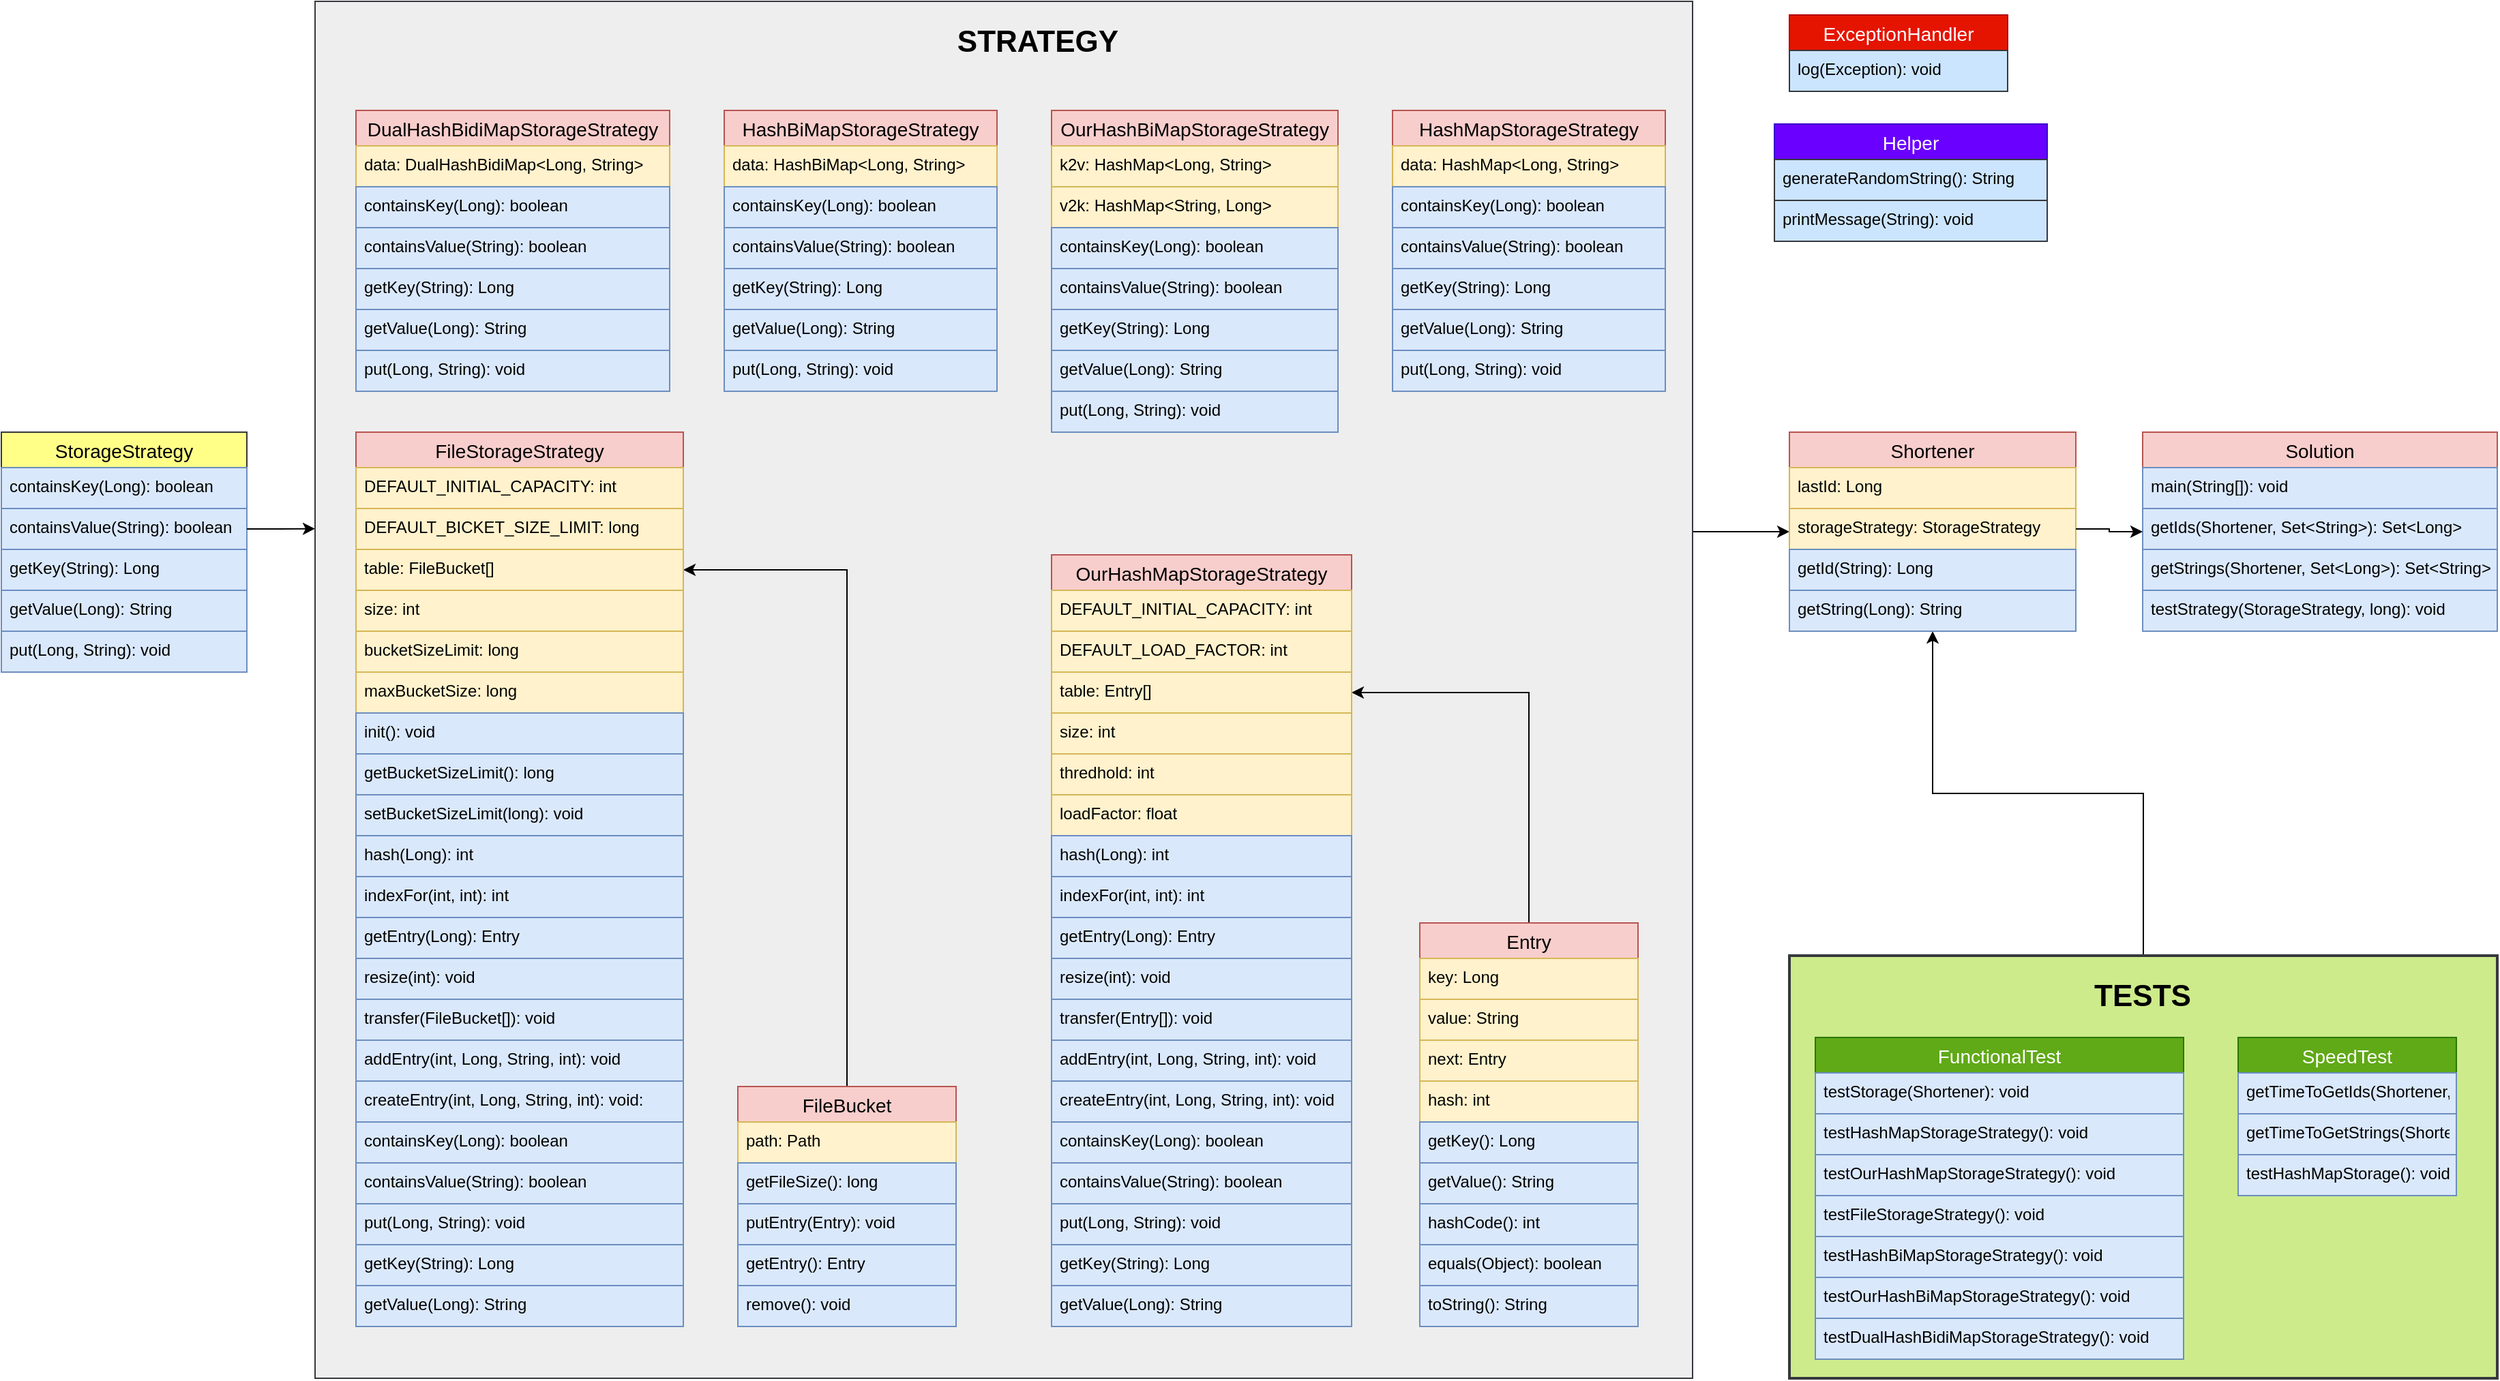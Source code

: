 <mxfile version="14.9.3" type="device"><diagram id="u4rN8LpNibuHeMbrJ0Kn" name="Page-1"><mxGraphModel dx="1543" dy="1323" grid="1" gridSize="10" guides="1" tooltips="1" connect="1" arrows="1" fold="1" page="1" pageScale="1" pageWidth="827" pageHeight="1169" math="0" shadow="0"><root><mxCell id="0"/><mxCell id="1" parent="0"/><mxCell id="sgLgTUsose7aslYckBtR-32" style="edgeStyle=orthogonalEdgeStyle;rounded=0;orthogonalLoop=1;jettySize=auto;html=1;entryX=0.5;entryY=1;entryDx=0;entryDy=0;fontSize=22;" edge="1" parent="1" source="sgLgTUsose7aslYckBtR-30" target="wJO6niMDUvo3efeyY5DS-1"><mxGeometry relative="1" as="geometry"/></mxCell><mxCell id="sgLgTUsose7aslYckBtR-30" value="" style="rounded=0;whiteSpace=wrap;html=1;fontSize=22;strokeWidth=2;fillColor=#cdeb8b;strokeColor=#36393d;" vertex="1" parent="1"><mxGeometry x="2481" y="740" width="519" height="310" as="geometry"/></mxCell><mxCell id="sgLgTUsose7aslYckBtR-21" style="edgeStyle=orthogonalEdgeStyle;rounded=0;orthogonalLoop=1;jettySize=auto;html=1;entryX=0;entryY=0.5;entryDx=0;entryDy=0;fontSize=22;" edge="1" parent="1" source="sgLgTUsose7aslYckBtR-13" target="wJO6niMDUvo3efeyY5DS-1"><mxGeometry relative="1" as="geometry"><Array as="points"><mxPoint x="2430" y="429"/><mxPoint x="2430" y="429"/></Array></mxGeometry></mxCell><mxCell id="sgLgTUsose7aslYckBtR-13" value="" style="whiteSpace=wrap;html=1;aspect=fixed;fillColor=#eeeeee;strokeColor=#36393d;" vertex="1" parent="1"><mxGeometry x="1400" y="40" width="1010" height="1010" as="geometry"/></mxCell><mxCell id="wJO6niMDUvo3efeyY5DS-1" value="Shortener" style="swimlane;fontStyle=0;childLayout=stackLayout;horizontal=1;startSize=26;horizontalStack=0;resizeParent=1;resizeParentMax=0;resizeLast=0;collapsible=1;marginBottom=0;align=center;fontSize=14;fillColor=#f8cecc;strokeColor=#b85450;" parent="1" vertex="1"><mxGeometry x="2481" y="356" width="210" height="146" as="geometry"/></mxCell><mxCell id="wJO6niMDUvo3efeyY5DS-15" value="lastId: Long" style="text;strokeColor=#d6b656;fillColor=#fff2cc;spacingLeft=4;spacingRight=4;overflow=hidden;rotatable=0;points=[[0,0.5],[1,0.5]];portConstraint=eastwest;fontSize=12;" parent="wJO6niMDUvo3efeyY5DS-1" vertex="1"><mxGeometry y="26" width="210" height="30" as="geometry"/></mxCell><mxCell id="wJO6niMDUvo3efeyY5DS-16" value="storageStrategy: StorageStrategy" style="text;strokeColor=#d6b656;fillColor=#fff2cc;spacingLeft=4;spacingRight=4;overflow=hidden;rotatable=0;points=[[0,0.5],[1,0.5]];portConstraint=eastwest;fontSize=12;" parent="wJO6niMDUvo3efeyY5DS-1" vertex="1"><mxGeometry y="56" width="210" height="30" as="geometry"/></mxCell><mxCell id="wJO6niMDUvo3efeyY5DS-2" value="getId(String): Long" style="text;strokeColor=#6c8ebf;fillColor=#dae8fc;spacingLeft=4;spacingRight=4;overflow=hidden;rotatable=0;points=[[0,0.5],[1,0.5]];portConstraint=eastwest;fontSize=12;" parent="wJO6niMDUvo3efeyY5DS-1" vertex="1"><mxGeometry y="86" width="210" height="30" as="geometry"/></mxCell><mxCell id="wJO6niMDUvo3efeyY5DS-3" value="getString(Long): String" style="text;strokeColor=#6c8ebf;fillColor=#dae8fc;spacingLeft=4;spacingRight=4;overflow=hidden;rotatable=0;points=[[0,0.5],[1,0.5]];portConstraint=eastwest;fontSize=12;" parent="wJO6niMDUvo3efeyY5DS-1" vertex="1"><mxGeometry y="116" width="210" height="30" as="geometry"/></mxCell><mxCell id="wJO6niMDUvo3efeyY5DS-5" value="Solution" style="swimlane;fontStyle=0;childLayout=stackLayout;horizontal=1;startSize=26;horizontalStack=0;resizeParent=1;resizeParentMax=0;resizeLast=0;collapsible=1;marginBottom=0;align=center;fontSize=14;fillColor=#f8cecc;strokeColor=#b85450;" parent="1" vertex="1"><mxGeometry x="2740" y="356" width="260" height="146" as="geometry"/></mxCell><mxCell id="wJO6niMDUvo3efeyY5DS-6" value="main(String[]): void" style="text;strokeColor=#6c8ebf;fillColor=#dae8fc;spacingLeft=4;spacingRight=4;overflow=hidden;rotatable=0;points=[[0,0.5],[1,0.5]];portConstraint=eastwest;fontSize=12;" parent="wJO6niMDUvo3efeyY5DS-5" vertex="1"><mxGeometry y="26" width="260" height="30" as="geometry"/></mxCell><mxCell id="wJO6niMDUvo3efeyY5DS-7" value="getIds(Shortener, Set&lt;String&gt;): Set&lt;Long&gt;" style="text;strokeColor=#6c8ebf;fillColor=#dae8fc;spacingLeft=4;spacingRight=4;overflow=hidden;rotatable=0;points=[[0,0.5],[1,0.5]];portConstraint=eastwest;fontSize=12;" parent="wJO6niMDUvo3efeyY5DS-5" vertex="1"><mxGeometry y="56" width="260" height="30" as="geometry"/></mxCell><mxCell id="wJO6niMDUvo3efeyY5DS-8" value="getStrings(Shortener, Set&lt;Long&gt;): Set&lt;String&gt;" style="text;strokeColor=#6c8ebf;fillColor=#dae8fc;spacingLeft=4;spacingRight=4;overflow=hidden;rotatable=0;points=[[0,0.5],[1,0.5]];portConstraint=eastwest;fontSize=12;" parent="wJO6niMDUvo3efeyY5DS-5" vertex="1"><mxGeometry y="86" width="260" height="30" as="geometry"/></mxCell><mxCell id="wJO6niMDUvo3efeyY5DS-38" value="testStrategy(StorageStrategy, long): void" style="text;strokeColor=#6c8ebf;fillColor=#dae8fc;spacingLeft=4;spacingRight=4;overflow=hidden;rotatable=0;points=[[0,0.5],[1,0.5]];portConstraint=eastwest;fontSize=12;" parent="wJO6niMDUvo3efeyY5DS-5" vertex="1"><mxGeometry y="116" width="260" height="30" as="geometry"/></mxCell><mxCell id="wJO6niMDUvo3efeyY5DS-9" value="StorageStrategy" style="swimlane;fontStyle=0;childLayout=stackLayout;horizontal=1;startSize=26;horizontalStack=0;resizeParent=1;resizeParentMax=0;resizeLast=0;collapsible=1;marginBottom=0;align=center;fontSize=14;fillColor=#ffff88;strokeColor=#36393d;" parent="1" vertex="1"><mxGeometry x="1170" y="356" width="180" height="176" as="geometry"/></mxCell><mxCell id="wJO6niMDUvo3efeyY5DS-10" value="containsKey(Long): boolean" style="text;strokeColor=#6c8ebf;fillColor=#dae8fc;spacingLeft=4;spacingRight=4;overflow=hidden;rotatable=0;points=[[0,0.5],[1,0.5]];portConstraint=eastwest;fontSize=12;" parent="wJO6niMDUvo3efeyY5DS-9" vertex="1"><mxGeometry y="26" width="180" height="30" as="geometry"/></mxCell><mxCell id="wJO6niMDUvo3efeyY5DS-11" value="containsValue(String): boolean" style="text;strokeColor=#6c8ebf;fillColor=#dae8fc;spacingLeft=4;spacingRight=4;overflow=hidden;rotatable=0;points=[[0,0.5],[1,0.5]];portConstraint=eastwest;fontSize=12;" parent="wJO6niMDUvo3efeyY5DS-9" vertex="1"><mxGeometry y="56" width="180" height="30" as="geometry"/></mxCell><mxCell id="wJO6niMDUvo3efeyY5DS-14" value="getKey(String): Long" style="text;strokeColor=#6c8ebf;fillColor=#dae8fc;spacingLeft=4;spacingRight=4;overflow=hidden;rotatable=0;points=[[0,0.5],[1,0.5]];portConstraint=eastwest;fontSize=12;" parent="wJO6niMDUvo3efeyY5DS-9" vertex="1"><mxGeometry y="86" width="180" height="30" as="geometry"/></mxCell><mxCell id="wJO6niMDUvo3efeyY5DS-13" value="getValue(Long): String" style="text;strokeColor=#6c8ebf;fillColor=#dae8fc;spacingLeft=4;spacingRight=4;overflow=hidden;rotatable=0;points=[[0,0.5],[1,0.5]];portConstraint=eastwest;fontSize=12;" parent="wJO6niMDUvo3efeyY5DS-9" vertex="1"><mxGeometry y="116" width="180" height="30" as="geometry"/></mxCell><mxCell id="wJO6niMDUvo3efeyY5DS-12" value="put(Long, String): void" style="text;strokeColor=#6c8ebf;fillColor=#dae8fc;spacingLeft=4;spacingRight=4;overflow=hidden;rotatable=0;points=[[0,0.5],[1,0.5]];portConstraint=eastwest;fontSize=12;" parent="wJO6niMDUvo3efeyY5DS-9" vertex="1"><mxGeometry y="146" width="180" height="30" as="geometry"/></mxCell><mxCell id="wJO6niMDUvo3efeyY5DS-17" value="ExceptionHandler" style="swimlane;fontStyle=0;childLayout=stackLayout;horizontal=1;startSize=26;horizontalStack=0;resizeParent=1;resizeParentMax=0;resizeLast=0;collapsible=1;marginBottom=0;align=center;fontSize=14;fillColor=#e51400;strokeColor=#B20000;fontColor=#ffffff;" parent="1" vertex="1"><mxGeometry x="2481" y="50" width="160" height="56" as="geometry"/></mxCell><mxCell id="wJO6niMDUvo3efeyY5DS-18" value="log(Exception): void" style="text;strokeColor=#36393d;fillColor=#cce5ff;spacingLeft=4;spacingRight=4;overflow=hidden;rotatable=0;points=[[0,0.5],[1,0.5]];portConstraint=eastwest;fontSize=12;" parent="wJO6niMDUvo3efeyY5DS-17" vertex="1"><mxGeometry y="26" width="160" height="30" as="geometry"/></mxCell><mxCell id="wJO6niMDUvo3efeyY5DS-21" value="Helper" style="swimlane;fontStyle=0;childLayout=stackLayout;horizontal=1;startSize=26;horizontalStack=0;resizeParent=1;resizeParentMax=0;resizeLast=0;collapsible=1;marginBottom=0;align=center;fontSize=14;fillColor=#6a00ff;strokeColor=#3700CC;fontColor=#ffffff;" parent="1" vertex="1"><mxGeometry x="2470" y="130" width="200" height="86" as="geometry"/></mxCell><mxCell id="wJO6niMDUvo3efeyY5DS-22" value="generateRandomString(): String" style="text;strokeColor=#36393d;fillColor=#cce5ff;spacingLeft=4;spacingRight=4;overflow=hidden;rotatable=0;points=[[0,0.5],[1,0.5]];portConstraint=eastwest;fontSize=12;" parent="wJO6niMDUvo3efeyY5DS-21" vertex="1"><mxGeometry y="26" width="200" height="30" as="geometry"/></mxCell><mxCell id="wJO6niMDUvo3efeyY5DS-23" value="printMessage(String): void" style="text;strokeColor=#36393d;fillColor=#cce5ff;spacingLeft=4;spacingRight=4;overflow=hidden;rotatable=0;points=[[0,0.5],[1,0.5]];portConstraint=eastwest;fontSize=12;" parent="wJO6niMDUvo3efeyY5DS-21" vertex="1"><mxGeometry y="56" width="200" height="30" as="geometry"/></mxCell><mxCell id="wJO6niMDUvo3efeyY5DS-29" value="HashMapStorageStrategy" style="swimlane;fontStyle=0;childLayout=stackLayout;horizontal=1;startSize=26;horizontalStack=0;resizeParent=1;resizeParentMax=0;resizeLast=0;collapsible=1;marginBottom=0;align=center;fontSize=14;fillColor=#f8cecc;strokeColor=#b85450;" parent="1" vertex="1"><mxGeometry x="2190" y="120" width="200" height="206" as="geometry"/></mxCell><mxCell id="wJO6niMDUvo3efeyY5DS-35" value="data: HashMap&lt;Long, String&gt;" style="text;strokeColor=#d6b656;fillColor=#fff2cc;spacingLeft=4;spacingRight=4;overflow=hidden;rotatable=0;points=[[0,0.5],[1,0.5]];portConstraint=eastwest;fontSize=12;" parent="wJO6niMDUvo3efeyY5DS-29" vertex="1"><mxGeometry y="26" width="200" height="30" as="geometry"/></mxCell><mxCell id="wJO6niMDUvo3efeyY5DS-30" value="containsKey(Long): boolean" style="text;strokeColor=#6c8ebf;fillColor=#dae8fc;spacingLeft=4;spacingRight=4;overflow=hidden;rotatable=0;points=[[0,0.5],[1,0.5]];portConstraint=eastwest;fontSize=12;" parent="wJO6niMDUvo3efeyY5DS-29" vertex="1"><mxGeometry y="56" width="200" height="30" as="geometry"/></mxCell><mxCell id="wJO6niMDUvo3efeyY5DS-31" value="containsValue(String): boolean" style="text;strokeColor=#6c8ebf;fillColor=#dae8fc;spacingLeft=4;spacingRight=4;overflow=hidden;rotatable=0;points=[[0,0.5],[1,0.5]];portConstraint=eastwest;fontSize=12;" parent="wJO6niMDUvo3efeyY5DS-29" vertex="1"><mxGeometry y="86" width="200" height="30" as="geometry"/></mxCell><mxCell id="wJO6niMDUvo3efeyY5DS-32" value="getKey(String): Long" style="text;strokeColor=#6c8ebf;fillColor=#dae8fc;spacingLeft=4;spacingRight=4;overflow=hidden;rotatable=0;points=[[0,0.5],[1,0.5]];portConstraint=eastwest;fontSize=12;" parent="wJO6niMDUvo3efeyY5DS-29" vertex="1"><mxGeometry y="116" width="200" height="30" as="geometry"/></mxCell><mxCell id="wJO6niMDUvo3efeyY5DS-33" value="getValue(Long): String" style="text;strokeColor=#6c8ebf;fillColor=#dae8fc;spacingLeft=4;spacingRight=4;overflow=hidden;rotatable=0;points=[[0,0.5],[1,0.5]];portConstraint=eastwest;fontSize=12;" parent="wJO6niMDUvo3efeyY5DS-29" vertex="1"><mxGeometry y="146" width="200" height="30" as="geometry"/></mxCell><mxCell id="wJO6niMDUvo3efeyY5DS-34" value="put(Long, String): void" style="text;strokeColor=#6c8ebf;fillColor=#dae8fc;spacingLeft=4;spacingRight=4;overflow=hidden;rotatable=0;points=[[0,0.5],[1,0.5]];portConstraint=eastwest;fontSize=12;" parent="wJO6niMDUvo3efeyY5DS-29" vertex="1"><mxGeometry y="176" width="200" height="30" as="geometry"/></mxCell><mxCell id="sgLgTUsose7aslYckBtR-17" style="edgeStyle=orthogonalEdgeStyle;rounded=0;orthogonalLoop=1;jettySize=auto;html=1;fontSize=22;" edge="1" parent="1" source="mFNwLcuIzSzfMOdHxScl-1" target="mFNwLcuIzSzfMOdHxScl-16"><mxGeometry relative="1" as="geometry"/></mxCell><mxCell id="mFNwLcuIzSzfMOdHxScl-1" value="Entry" style="swimlane;fontStyle=0;childLayout=stackLayout;horizontal=1;startSize=26;horizontalStack=0;resizeParent=1;resizeParentMax=0;resizeLast=0;collapsible=1;marginBottom=0;align=center;fontSize=14;fillColor=#f8cecc;strokeColor=#b85450;" parent="1" vertex="1"><mxGeometry x="2210" y="716" width="160" height="296" as="geometry"/></mxCell><mxCell id="mFNwLcuIzSzfMOdHxScl-2" value="key: Long" style="text;strokeColor=#d6b656;fillColor=#fff2cc;spacingLeft=4;spacingRight=4;overflow=hidden;rotatable=0;points=[[0,0.5],[1,0.5]];portConstraint=eastwest;fontSize=12;" parent="mFNwLcuIzSzfMOdHxScl-1" vertex="1"><mxGeometry y="26" width="160" height="30" as="geometry"/></mxCell><mxCell id="mFNwLcuIzSzfMOdHxScl-3" value="value: String" style="text;strokeColor=#d6b656;fillColor=#fff2cc;spacingLeft=4;spacingRight=4;overflow=hidden;rotatable=0;points=[[0,0.5],[1,0.5]];portConstraint=eastwest;fontSize=12;" parent="mFNwLcuIzSzfMOdHxScl-1" vertex="1"><mxGeometry y="56" width="160" height="30" as="geometry"/></mxCell><mxCell id="mFNwLcuIzSzfMOdHxScl-4" value="next: Entry" style="text;strokeColor=#d6b656;fillColor=#fff2cc;spacingLeft=4;spacingRight=4;overflow=hidden;rotatable=0;points=[[0,0.5],[1,0.5]];portConstraint=eastwest;fontSize=12;" parent="mFNwLcuIzSzfMOdHxScl-1" vertex="1"><mxGeometry y="86" width="160" height="30" as="geometry"/></mxCell><mxCell id="mFNwLcuIzSzfMOdHxScl-6" value="hash: int" style="text;strokeColor=#d6b656;fillColor=#fff2cc;spacingLeft=4;spacingRight=4;overflow=hidden;rotatable=0;points=[[0,0.5],[1,0.5]];portConstraint=eastwest;fontSize=12;" parent="mFNwLcuIzSzfMOdHxScl-1" vertex="1"><mxGeometry y="116" width="160" height="30" as="geometry"/></mxCell><mxCell id="mFNwLcuIzSzfMOdHxScl-7" value="getKey(): Long" style="text;strokeColor=#6c8ebf;fillColor=#dae8fc;spacingLeft=4;spacingRight=4;overflow=hidden;rotatable=0;points=[[0,0.5],[1,0.5]];portConstraint=eastwest;fontSize=12;" parent="mFNwLcuIzSzfMOdHxScl-1" vertex="1"><mxGeometry y="146" width="160" height="30" as="geometry"/></mxCell><mxCell id="mFNwLcuIzSzfMOdHxScl-5" value="getValue(): String" style="text;strokeColor=#6c8ebf;fillColor=#dae8fc;spacingLeft=4;spacingRight=4;overflow=hidden;rotatable=0;points=[[0,0.5],[1,0.5]];portConstraint=eastwest;fontSize=12;" parent="mFNwLcuIzSzfMOdHxScl-1" vertex="1"><mxGeometry y="176" width="160" height="30" as="geometry"/></mxCell><mxCell id="mFNwLcuIzSzfMOdHxScl-8" value="hashCode(): int" style="text;strokeColor=#6c8ebf;fillColor=#dae8fc;spacingLeft=4;spacingRight=4;overflow=hidden;rotatable=0;points=[[0,0.5],[1,0.5]];portConstraint=eastwest;fontSize=12;" parent="mFNwLcuIzSzfMOdHxScl-1" vertex="1"><mxGeometry y="206" width="160" height="30" as="geometry"/></mxCell><mxCell id="mFNwLcuIzSzfMOdHxScl-9" value="equals(Object): boolean" style="text;strokeColor=#6c8ebf;fillColor=#dae8fc;spacingLeft=4;spacingRight=4;overflow=hidden;rotatable=0;points=[[0,0.5],[1,0.5]];portConstraint=eastwest;fontSize=12;" parent="mFNwLcuIzSzfMOdHxScl-1" vertex="1"><mxGeometry y="236" width="160" height="30" as="geometry"/></mxCell><mxCell id="mFNwLcuIzSzfMOdHxScl-10" value="toString(): String" style="text;strokeColor=#6c8ebf;fillColor=#dae8fc;spacingLeft=4;spacingRight=4;overflow=hidden;rotatable=0;points=[[0,0.5],[1,0.5]];portConstraint=eastwest;fontSize=12;" parent="mFNwLcuIzSzfMOdHxScl-1" vertex="1"><mxGeometry y="266" width="160" height="30" as="geometry"/></mxCell><mxCell id="mFNwLcuIzSzfMOdHxScl-11" value="OurHashMapStorageStrategy" style="swimlane;fontStyle=0;childLayout=stackLayout;horizontal=1;startSize=26;horizontalStack=0;resizeParent=1;resizeParentMax=0;resizeLast=0;collapsible=1;marginBottom=0;align=center;fontSize=14;fillColor=#f8cecc;strokeColor=#b85450;" parent="1" vertex="1"><mxGeometry x="1940" y="446" width="220" height="566" as="geometry"/></mxCell><mxCell id="mFNwLcuIzSzfMOdHxScl-12" value="DEFAULT_INITIAL_CAPACITY: int" style="text;strokeColor=#d6b656;fillColor=#fff2cc;spacingLeft=4;spacingRight=4;overflow=hidden;rotatable=0;points=[[0,0.5],[1,0.5]];portConstraint=eastwest;fontSize=12;" parent="mFNwLcuIzSzfMOdHxScl-11" vertex="1"><mxGeometry y="26" width="220" height="30" as="geometry"/></mxCell><mxCell id="mFNwLcuIzSzfMOdHxScl-17" value="DEFAULT_LOAD_FACTOR: int" style="text;strokeColor=#d6b656;fillColor=#fff2cc;spacingLeft=4;spacingRight=4;overflow=hidden;rotatable=0;points=[[0,0.5],[1,0.5]];portConstraint=eastwest;fontSize=12;" parent="mFNwLcuIzSzfMOdHxScl-11" vertex="1"><mxGeometry y="56" width="220" height="30" as="geometry"/></mxCell><mxCell id="mFNwLcuIzSzfMOdHxScl-16" value="table: Entry[]" style="text;strokeColor=#d6b656;fillColor=#fff2cc;spacingLeft=4;spacingRight=4;overflow=hidden;rotatable=0;points=[[0,0.5],[1,0.5]];portConstraint=eastwest;fontSize=12;" parent="mFNwLcuIzSzfMOdHxScl-11" vertex="1"><mxGeometry y="86" width="220" height="30" as="geometry"/></mxCell><mxCell id="mFNwLcuIzSzfMOdHxScl-18" value="size: int" style="text;strokeColor=#d6b656;fillColor=#fff2cc;spacingLeft=4;spacingRight=4;overflow=hidden;rotatable=0;points=[[0,0.5],[1,0.5]];portConstraint=eastwest;fontSize=12;" parent="mFNwLcuIzSzfMOdHxScl-11" vertex="1"><mxGeometry y="116" width="220" height="30" as="geometry"/></mxCell><mxCell id="mFNwLcuIzSzfMOdHxScl-22" value="thredhold: int" style="text;strokeColor=#d6b656;fillColor=#fff2cc;spacingLeft=4;spacingRight=4;overflow=hidden;rotatable=0;points=[[0,0.5],[1,0.5]];portConstraint=eastwest;fontSize=12;" parent="mFNwLcuIzSzfMOdHxScl-11" vertex="1"><mxGeometry y="146" width="220" height="30" as="geometry"/></mxCell><mxCell id="mFNwLcuIzSzfMOdHxScl-19" value="loadFactor: float" style="text;strokeColor=#d6b656;fillColor=#fff2cc;spacingLeft=4;spacingRight=4;overflow=hidden;rotatable=0;points=[[0,0.5],[1,0.5]];portConstraint=eastwest;fontSize=12;" parent="mFNwLcuIzSzfMOdHxScl-11" vertex="1"><mxGeometry y="176" width="220" height="30" as="geometry"/></mxCell><mxCell id="mFNwLcuIzSzfMOdHxScl-21" value="hash(Long): int" style="text;strokeColor=#6c8ebf;fillColor=#dae8fc;spacingLeft=4;spacingRight=4;overflow=hidden;rotatable=0;points=[[0,0.5],[1,0.5]];portConstraint=eastwest;fontSize=12;" parent="mFNwLcuIzSzfMOdHxScl-11" vertex="1"><mxGeometry y="206" width="220" height="30" as="geometry"/></mxCell><mxCell id="mFNwLcuIzSzfMOdHxScl-20" value="indexFor(int, int): int" style="text;strokeColor=#6c8ebf;fillColor=#dae8fc;spacingLeft=4;spacingRight=4;overflow=hidden;rotatable=0;points=[[0,0.5],[1,0.5]];portConstraint=eastwest;fontSize=12;" parent="mFNwLcuIzSzfMOdHxScl-11" vertex="1"><mxGeometry y="236" width="220" height="30" as="geometry"/></mxCell><mxCell id="mFNwLcuIzSzfMOdHxScl-15" value="getEntry(Long): Entry" style="text;strokeColor=#6c8ebf;fillColor=#dae8fc;spacingLeft=4;spacingRight=4;overflow=hidden;rotatable=0;points=[[0,0.5],[1,0.5]];portConstraint=eastwest;fontSize=12;" parent="mFNwLcuIzSzfMOdHxScl-11" vertex="1"><mxGeometry y="266" width="220" height="30" as="geometry"/></mxCell><mxCell id="mFNwLcuIzSzfMOdHxScl-13" value="resize(int): void" style="text;strokeColor=#6c8ebf;fillColor=#dae8fc;spacingLeft=4;spacingRight=4;overflow=hidden;rotatable=0;points=[[0,0.5],[1,0.5]];portConstraint=eastwest;fontSize=12;" parent="mFNwLcuIzSzfMOdHxScl-11" vertex="1"><mxGeometry y="296" width="220" height="30" as="geometry"/></mxCell><mxCell id="mFNwLcuIzSzfMOdHxScl-14" value="transfer(Entry[]): void" style="text;strokeColor=#6c8ebf;fillColor=#dae8fc;spacingLeft=4;spacingRight=4;overflow=hidden;rotatable=0;points=[[0,0.5],[1,0.5]];portConstraint=eastwest;fontSize=12;" parent="mFNwLcuIzSzfMOdHxScl-11" vertex="1"><mxGeometry y="326" width="220" height="30" as="geometry"/></mxCell><mxCell id="mFNwLcuIzSzfMOdHxScl-23" value="addEntry(int, Long, String, int): void" style="text;strokeColor=#6c8ebf;fillColor=#dae8fc;spacingLeft=4;spacingRight=4;overflow=hidden;rotatable=0;points=[[0,0.5],[1,0.5]];portConstraint=eastwest;fontSize=12;" parent="mFNwLcuIzSzfMOdHxScl-11" vertex="1"><mxGeometry y="356" width="220" height="30" as="geometry"/></mxCell><mxCell id="mFNwLcuIzSzfMOdHxScl-25" value="createEntry(int, Long, String, int): void" style="text;strokeColor=#6c8ebf;fillColor=#dae8fc;spacingLeft=4;spacingRight=4;overflow=hidden;rotatable=0;points=[[0,0.5],[1,0.5]];portConstraint=eastwest;fontSize=12;" parent="mFNwLcuIzSzfMOdHxScl-11" vertex="1"><mxGeometry y="386" width="220" height="30" as="geometry"/></mxCell><mxCell id="mFNwLcuIzSzfMOdHxScl-24" value="containsKey(Long): boolean" style="text;strokeColor=#6c8ebf;fillColor=#dae8fc;spacingLeft=4;spacingRight=4;overflow=hidden;rotatable=0;points=[[0,0.5],[1,0.5]];portConstraint=eastwest;fontSize=12;" parent="mFNwLcuIzSzfMOdHxScl-11" vertex="1"><mxGeometry y="416" width="220" height="30" as="geometry"/></mxCell><mxCell id="mFNwLcuIzSzfMOdHxScl-26" value="containsValue(String): boolean" style="text;strokeColor=#6c8ebf;fillColor=#dae8fc;spacingLeft=4;spacingRight=4;overflow=hidden;rotatable=0;points=[[0,0.5],[1,0.5]];portConstraint=eastwest;fontSize=12;" parent="mFNwLcuIzSzfMOdHxScl-11" vertex="1"><mxGeometry y="446" width="220" height="30" as="geometry"/></mxCell><mxCell id="mFNwLcuIzSzfMOdHxScl-27" value="put(Long, String): void" style="text;strokeColor=#6c8ebf;fillColor=#dae8fc;spacingLeft=4;spacingRight=4;overflow=hidden;rotatable=0;points=[[0,0.5],[1,0.5]];portConstraint=eastwest;fontSize=12;" parent="mFNwLcuIzSzfMOdHxScl-11" vertex="1"><mxGeometry y="476" width="220" height="30" as="geometry"/></mxCell><mxCell id="mFNwLcuIzSzfMOdHxScl-29" value="getKey(String): Long" style="text;strokeColor=#6c8ebf;fillColor=#dae8fc;spacingLeft=4;spacingRight=4;overflow=hidden;rotatable=0;points=[[0,0.5],[1,0.5]];portConstraint=eastwest;fontSize=12;" parent="mFNwLcuIzSzfMOdHxScl-11" vertex="1"><mxGeometry y="506" width="220" height="30" as="geometry"/></mxCell><mxCell id="mFNwLcuIzSzfMOdHxScl-28" value="getValue(Long): String" style="text;strokeColor=#6c8ebf;fillColor=#dae8fc;spacingLeft=4;spacingRight=4;overflow=hidden;rotatable=0;points=[[0,0.5],[1,0.5]];portConstraint=eastwest;fontSize=12;" parent="mFNwLcuIzSzfMOdHxScl-11" vertex="1"><mxGeometry y="536" width="220" height="30" as="geometry"/></mxCell><mxCell id="sgLgTUsose7aslYckBtR-18" style="edgeStyle=orthogonalEdgeStyle;rounded=0;orthogonalLoop=1;jettySize=auto;html=1;fontSize=22;" edge="1" parent="1" source="mFNwLcuIzSzfMOdHxScl-34" target="mFNwLcuIzSzfMOdHxScl-44"><mxGeometry relative="1" as="geometry"/></mxCell><mxCell id="mFNwLcuIzSzfMOdHxScl-34" value="FileBucket" style="swimlane;fontStyle=0;childLayout=stackLayout;horizontal=1;startSize=26;horizontalStack=0;resizeParent=1;resizeParentMax=0;resizeLast=0;collapsible=1;marginBottom=0;align=center;fontSize=14;fillColor=#f8cecc;strokeColor=#b85450;" parent="1" vertex="1"><mxGeometry x="1710" y="836" width="160" height="176" as="geometry"/></mxCell><mxCell id="mFNwLcuIzSzfMOdHxScl-35" value="path: Path" style="text;strokeColor=#d6b656;fillColor=#fff2cc;spacingLeft=4;spacingRight=4;overflow=hidden;rotatable=0;points=[[0,0.5],[1,0.5]];portConstraint=eastwest;fontSize=12;" parent="mFNwLcuIzSzfMOdHxScl-34" vertex="1"><mxGeometry y="26" width="160" height="30" as="geometry"/></mxCell><mxCell id="mFNwLcuIzSzfMOdHxScl-36" value="getFileSize(): long" style="text;strokeColor=#6c8ebf;fillColor=#dae8fc;spacingLeft=4;spacingRight=4;overflow=hidden;rotatable=0;points=[[0,0.5],[1,0.5]];portConstraint=eastwest;fontSize=12;" parent="mFNwLcuIzSzfMOdHxScl-34" vertex="1"><mxGeometry y="56" width="160" height="30" as="geometry"/></mxCell><mxCell id="mFNwLcuIzSzfMOdHxScl-40" value="putEntry(Entry): void" style="text;strokeColor=#6c8ebf;fillColor=#dae8fc;spacingLeft=4;spacingRight=4;overflow=hidden;rotatable=0;points=[[0,0.5],[1,0.5]];portConstraint=eastwest;fontSize=12;" parent="mFNwLcuIzSzfMOdHxScl-34" vertex="1"><mxGeometry y="86" width="160" height="30" as="geometry"/></mxCell><mxCell id="mFNwLcuIzSzfMOdHxScl-39" value="getEntry(): Entry" style="text;strokeColor=#6c8ebf;fillColor=#dae8fc;spacingLeft=4;spacingRight=4;overflow=hidden;rotatable=0;points=[[0,0.5],[1,0.5]];portConstraint=eastwest;fontSize=12;" parent="mFNwLcuIzSzfMOdHxScl-34" vertex="1"><mxGeometry y="116" width="160" height="30" as="geometry"/></mxCell><mxCell id="mFNwLcuIzSzfMOdHxScl-38" value="remove(): void" style="text;strokeColor=#6c8ebf;fillColor=#dae8fc;spacingLeft=4;spacingRight=4;overflow=hidden;rotatable=0;points=[[0,0.5],[1,0.5]];portConstraint=eastwest;fontSize=12;" parent="mFNwLcuIzSzfMOdHxScl-34" vertex="1"><mxGeometry y="146" width="160" height="30" as="geometry"/></mxCell><mxCell id="mFNwLcuIzSzfMOdHxScl-41" value="FileStorageStrategy" style="swimlane;fontStyle=0;childLayout=stackLayout;horizontal=1;startSize=26;horizontalStack=0;resizeParent=1;resizeParentMax=0;resizeLast=0;collapsible=1;marginBottom=0;align=center;fontSize=14;fillColor=#f8cecc;strokeColor=#b85450;" parent="1" vertex="1"><mxGeometry x="1430" y="356" width="240" height="656" as="geometry"/></mxCell><mxCell id="mFNwLcuIzSzfMOdHxScl-42" value="DEFAULT_INITIAL_CAPACITY: int" style="text;strokeColor=#d6b656;fillColor=#fff2cc;spacingLeft=4;spacingRight=4;overflow=hidden;rotatable=0;points=[[0,0.5],[1,0.5]];portConstraint=eastwest;fontSize=12;" parent="mFNwLcuIzSzfMOdHxScl-41" vertex="1"><mxGeometry y="26" width="240" height="30" as="geometry"/></mxCell><mxCell id="mFNwLcuIzSzfMOdHxScl-43" value="DEFAULT_BICKET_SIZE_LIMIT: long" style="text;strokeColor=#d6b656;fillColor=#fff2cc;spacingLeft=4;spacingRight=4;overflow=hidden;rotatable=0;points=[[0,0.5],[1,0.5]];portConstraint=eastwest;fontSize=12;" parent="mFNwLcuIzSzfMOdHxScl-41" vertex="1"><mxGeometry y="56" width="240" height="30" as="geometry"/></mxCell><mxCell id="mFNwLcuIzSzfMOdHxScl-44" value="table: FileBucket[]" style="text;strokeColor=#d6b656;fillColor=#fff2cc;spacingLeft=4;spacingRight=4;overflow=hidden;rotatable=0;points=[[0,0.5],[1,0.5]];portConstraint=eastwest;fontSize=12;" parent="mFNwLcuIzSzfMOdHxScl-41" vertex="1"><mxGeometry y="86" width="240" height="30" as="geometry"/></mxCell><mxCell id="mFNwLcuIzSzfMOdHxScl-45" value="size: int" style="text;strokeColor=#d6b656;fillColor=#fff2cc;spacingLeft=4;spacingRight=4;overflow=hidden;rotatable=0;points=[[0,0.5],[1,0.5]];portConstraint=eastwest;fontSize=12;" parent="mFNwLcuIzSzfMOdHxScl-41" vertex="1"><mxGeometry y="116" width="240" height="30" as="geometry"/></mxCell><mxCell id="mFNwLcuIzSzfMOdHxScl-46" value="bucketSizeLimit: long" style="text;strokeColor=#d6b656;fillColor=#fff2cc;spacingLeft=4;spacingRight=4;overflow=hidden;rotatable=0;points=[[0,0.5],[1,0.5]];portConstraint=eastwest;fontSize=12;" parent="mFNwLcuIzSzfMOdHxScl-41" vertex="1"><mxGeometry y="146" width="240" height="30" as="geometry"/></mxCell><mxCell id="mFNwLcuIzSzfMOdHxScl-47" value="maxBucketSize: long" style="text;strokeColor=#d6b656;fillColor=#fff2cc;spacingLeft=4;spacingRight=4;overflow=hidden;rotatable=0;points=[[0,0.5],[1,0.5]];portConstraint=eastwest;fontSize=12;" parent="mFNwLcuIzSzfMOdHxScl-41" vertex="1"><mxGeometry y="176" width="240" height="30" as="geometry"/></mxCell><mxCell id="mFNwLcuIzSzfMOdHxScl-61" value="init(): void" style="text;strokeColor=#6c8ebf;fillColor=#dae8fc;spacingLeft=4;spacingRight=4;overflow=hidden;rotatable=0;points=[[0,0.5],[1,0.5]];portConstraint=eastwest;fontSize=12;" parent="mFNwLcuIzSzfMOdHxScl-41" vertex="1"><mxGeometry y="206" width="240" height="30" as="geometry"/></mxCell><mxCell id="mFNwLcuIzSzfMOdHxScl-62" value="getBucketSizeLimit(): long" style="text;strokeColor=#6c8ebf;fillColor=#dae8fc;spacingLeft=4;spacingRight=4;overflow=hidden;rotatable=0;points=[[0,0.5],[1,0.5]];portConstraint=eastwest;fontSize=12;" parent="mFNwLcuIzSzfMOdHxScl-41" vertex="1"><mxGeometry y="236" width="240" height="30" as="geometry"/></mxCell><mxCell id="mFNwLcuIzSzfMOdHxScl-60" value="setBucketSizeLimit(long): void" style="text;strokeColor=#6c8ebf;fillColor=#dae8fc;spacingLeft=4;spacingRight=4;overflow=hidden;rotatable=0;points=[[0,0.5],[1,0.5]];portConstraint=eastwest;fontSize=12;" parent="mFNwLcuIzSzfMOdHxScl-41" vertex="1"><mxGeometry y="266" width="240" height="30" as="geometry"/></mxCell><mxCell id="mFNwLcuIzSzfMOdHxScl-48" value="hash(Long): int" style="text;strokeColor=#6c8ebf;fillColor=#dae8fc;spacingLeft=4;spacingRight=4;overflow=hidden;rotatable=0;points=[[0,0.5],[1,0.5]];portConstraint=eastwest;fontSize=12;" parent="mFNwLcuIzSzfMOdHxScl-41" vertex="1"><mxGeometry y="296" width="240" height="30" as="geometry"/></mxCell><mxCell id="mFNwLcuIzSzfMOdHxScl-49" value="indexFor(int, int): int" style="text;strokeColor=#6c8ebf;fillColor=#dae8fc;spacingLeft=4;spacingRight=4;overflow=hidden;rotatable=0;points=[[0,0.5],[1,0.5]];portConstraint=eastwest;fontSize=12;" parent="mFNwLcuIzSzfMOdHxScl-41" vertex="1"><mxGeometry y="326" width="240" height="30" as="geometry"/></mxCell><mxCell id="mFNwLcuIzSzfMOdHxScl-50" value="getEntry(Long): Entry" style="text;strokeColor=#6c8ebf;fillColor=#dae8fc;spacingLeft=4;spacingRight=4;overflow=hidden;rotatable=0;points=[[0,0.5],[1,0.5]];portConstraint=eastwest;fontSize=12;" parent="mFNwLcuIzSzfMOdHxScl-41" vertex="1"><mxGeometry y="356" width="240" height="30" as="geometry"/></mxCell><mxCell id="mFNwLcuIzSzfMOdHxScl-51" value="resize(int): void" style="text;strokeColor=#6c8ebf;fillColor=#dae8fc;spacingLeft=4;spacingRight=4;overflow=hidden;rotatable=0;points=[[0,0.5],[1,0.5]];portConstraint=eastwest;fontSize=12;" parent="mFNwLcuIzSzfMOdHxScl-41" vertex="1"><mxGeometry y="386" width="240" height="30" as="geometry"/></mxCell><mxCell id="mFNwLcuIzSzfMOdHxScl-52" value="transfer(FileBucket[]): void" style="text;strokeColor=#6c8ebf;fillColor=#dae8fc;spacingLeft=4;spacingRight=4;overflow=hidden;rotatable=0;points=[[0,0.5],[1,0.5]];portConstraint=eastwest;fontSize=12;" parent="mFNwLcuIzSzfMOdHxScl-41" vertex="1"><mxGeometry y="416" width="240" height="30" as="geometry"/></mxCell><mxCell id="mFNwLcuIzSzfMOdHxScl-53" value="addEntry(int, Long, String, int): void" style="text;strokeColor=#6c8ebf;fillColor=#dae8fc;spacingLeft=4;spacingRight=4;overflow=hidden;rotatable=0;points=[[0,0.5],[1,0.5]];portConstraint=eastwest;fontSize=12;" parent="mFNwLcuIzSzfMOdHxScl-41" vertex="1"><mxGeometry y="446" width="240" height="30" as="geometry"/></mxCell><mxCell id="mFNwLcuIzSzfMOdHxScl-54" value="createEntry(int, Long, String, int): void:" style="text;strokeColor=#6c8ebf;fillColor=#dae8fc;spacingLeft=4;spacingRight=4;overflow=hidden;rotatable=0;points=[[0,0.5],[1,0.5]];portConstraint=eastwest;fontSize=12;" parent="mFNwLcuIzSzfMOdHxScl-41" vertex="1"><mxGeometry y="476" width="240" height="30" as="geometry"/></mxCell><mxCell id="mFNwLcuIzSzfMOdHxScl-55" value="containsKey(Long): boolean" style="text;strokeColor=#6c8ebf;fillColor=#dae8fc;spacingLeft=4;spacingRight=4;overflow=hidden;rotatable=0;points=[[0,0.5],[1,0.5]];portConstraint=eastwest;fontSize=12;" parent="mFNwLcuIzSzfMOdHxScl-41" vertex="1"><mxGeometry y="506" width="240" height="30" as="geometry"/></mxCell><mxCell id="mFNwLcuIzSzfMOdHxScl-56" value="containsValue(String): boolean" style="text;strokeColor=#6c8ebf;fillColor=#dae8fc;spacingLeft=4;spacingRight=4;overflow=hidden;rotatable=0;points=[[0,0.5],[1,0.5]];portConstraint=eastwest;fontSize=12;" parent="mFNwLcuIzSzfMOdHxScl-41" vertex="1"><mxGeometry y="536" width="240" height="30" as="geometry"/></mxCell><mxCell id="mFNwLcuIzSzfMOdHxScl-57" value="put(Long, String): void" style="text;strokeColor=#6c8ebf;fillColor=#dae8fc;spacingLeft=4;spacingRight=4;overflow=hidden;rotatable=0;points=[[0,0.5],[1,0.5]];portConstraint=eastwest;fontSize=12;" parent="mFNwLcuIzSzfMOdHxScl-41" vertex="1"><mxGeometry y="566" width="240" height="30" as="geometry"/></mxCell><mxCell id="mFNwLcuIzSzfMOdHxScl-58" value="getKey(String): Long" style="text;strokeColor=#6c8ebf;fillColor=#dae8fc;spacingLeft=4;spacingRight=4;overflow=hidden;rotatable=0;points=[[0,0.5],[1,0.5]];portConstraint=eastwest;fontSize=12;" parent="mFNwLcuIzSzfMOdHxScl-41" vertex="1"><mxGeometry y="596" width="240" height="30" as="geometry"/></mxCell><mxCell id="mFNwLcuIzSzfMOdHxScl-59" value="getValue(Long): String" style="text;strokeColor=#6c8ebf;fillColor=#dae8fc;spacingLeft=4;spacingRight=4;overflow=hidden;rotatable=0;points=[[0,0.5],[1,0.5]];portConstraint=eastwest;fontSize=12;" parent="mFNwLcuIzSzfMOdHxScl-41" vertex="1"><mxGeometry y="626" width="240" height="30" as="geometry"/></mxCell><mxCell id="u1ZHIxyTUS2BPFwUACIV-1" value="OurHashBiMapStorageStrategy" style="swimlane;fontStyle=0;childLayout=stackLayout;horizontal=1;startSize=26;horizontalStack=0;resizeParent=1;resizeParentMax=0;resizeLast=0;collapsible=1;marginBottom=0;align=center;fontSize=14;fillColor=#f8cecc;strokeColor=#b85450;" parent="1" vertex="1"><mxGeometry x="1940" y="120" width="210" height="236" as="geometry"/></mxCell><mxCell id="u1ZHIxyTUS2BPFwUACIV-2" value="k2v: HashMap&lt;Long, String&gt;" style="text;strokeColor=#d6b656;fillColor=#fff2cc;spacingLeft=4;spacingRight=4;overflow=hidden;rotatable=0;points=[[0,0.5],[1,0.5]];portConstraint=eastwest;fontSize=12;" parent="u1ZHIxyTUS2BPFwUACIV-1" vertex="1"><mxGeometry y="26" width="210" height="30" as="geometry"/></mxCell><mxCell id="u1ZHIxyTUS2BPFwUACIV-8" value="v2k: HashMap&lt;String, Long&gt;" style="text;strokeColor=#d6b656;fillColor=#fff2cc;spacingLeft=4;spacingRight=4;overflow=hidden;rotatable=0;points=[[0,0.5],[1,0.5]];portConstraint=eastwest;fontSize=12;" parent="u1ZHIxyTUS2BPFwUACIV-1" vertex="1"><mxGeometry y="56" width="210" height="30" as="geometry"/></mxCell><mxCell id="u1ZHIxyTUS2BPFwUACIV-3" value="containsKey(Long): boolean" style="text;strokeColor=#6c8ebf;fillColor=#dae8fc;spacingLeft=4;spacingRight=4;overflow=hidden;rotatable=0;points=[[0,0.5],[1,0.5]];portConstraint=eastwest;fontSize=12;" parent="u1ZHIxyTUS2BPFwUACIV-1" vertex="1"><mxGeometry y="86" width="210" height="30" as="geometry"/></mxCell><mxCell id="u1ZHIxyTUS2BPFwUACIV-4" value="containsValue(String): boolean" style="text;strokeColor=#6c8ebf;fillColor=#dae8fc;spacingLeft=4;spacingRight=4;overflow=hidden;rotatable=0;points=[[0,0.5],[1,0.5]];portConstraint=eastwest;fontSize=12;" parent="u1ZHIxyTUS2BPFwUACIV-1" vertex="1"><mxGeometry y="116" width="210" height="30" as="geometry"/></mxCell><mxCell id="u1ZHIxyTUS2BPFwUACIV-5" value="getKey(String): Long" style="text;strokeColor=#6c8ebf;fillColor=#dae8fc;spacingLeft=4;spacingRight=4;overflow=hidden;rotatable=0;points=[[0,0.5],[1,0.5]];portConstraint=eastwest;fontSize=12;" parent="u1ZHIxyTUS2BPFwUACIV-1" vertex="1"><mxGeometry y="146" width="210" height="30" as="geometry"/></mxCell><mxCell id="u1ZHIxyTUS2BPFwUACIV-6" value="getValue(Long): String" style="text;strokeColor=#6c8ebf;fillColor=#dae8fc;spacingLeft=4;spacingRight=4;overflow=hidden;rotatable=0;points=[[0,0.5],[1,0.5]];portConstraint=eastwest;fontSize=12;" parent="u1ZHIxyTUS2BPFwUACIV-1" vertex="1"><mxGeometry y="176" width="210" height="30" as="geometry"/></mxCell><mxCell id="u1ZHIxyTUS2BPFwUACIV-7" value="put(Long, String): void" style="text;strokeColor=#6c8ebf;fillColor=#dae8fc;spacingLeft=4;spacingRight=4;overflow=hidden;rotatable=0;points=[[0,0.5],[1,0.5]];portConstraint=eastwest;fontSize=12;" parent="u1ZHIxyTUS2BPFwUACIV-1" vertex="1"><mxGeometry y="206" width="210" height="30" as="geometry"/></mxCell><mxCell id="u1ZHIxyTUS2BPFwUACIV-10" value="HashBiMapStorageStrategy" style="swimlane;fontStyle=0;childLayout=stackLayout;horizontal=1;startSize=26;horizontalStack=0;resizeParent=1;resizeParentMax=0;resizeLast=0;collapsible=1;marginBottom=0;align=center;fontSize=14;fillColor=#f8cecc;strokeColor=#b85450;" parent="1" vertex="1"><mxGeometry x="1700" y="120" width="200" height="206" as="geometry"/></mxCell><mxCell id="u1ZHIxyTUS2BPFwUACIV-11" value="data: HashBiMap&lt;Long, String&gt;" style="text;strokeColor=#d6b656;fillColor=#fff2cc;spacingLeft=4;spacingRight=4;overflow=hidden;rotatable=0;points=[[0,0.5],[1,0.5]];portConstraint=eastwest;fontSize=12;" parent="u1ZHIxyTUS2BPFwUACIV-10" vertex="1"><mxGeometry y="26" width="200" height="30" as="geometry"/></mxCell><mxCell id="u1ZHIxyTUS2BPFwUACIV-12" value="containsKey(Long): boolean" style="text;strokeColor=#6c8ebf;fillColor=#dae8fc;spacingLeft=4;spacingRight=4;overflow=hidden;rotatable=0;points=[[0,0.5],[1,0.5]];portConstraint=eastwest;fontSize=12;" parent="u1ZHIxyTUS2BPFwUACIV-10" vertex="1"><mxGeometry y="56" width="200" height="30" as="geometry"/></mxCell><mxCell id="u1ZHIxyTUS2BPFwUACIV-13" value="containsValue(String): boolean" style="text;strokeColor=#6c8ebf;fillColor=#dae8fc;spacingLeft=4;spacingRight=4;overflow=hidden;rotatable=0;points=[[0,0.5],[1,0.5]];portConstraint=eastwest;fontSize=12;" parent="u1ZHIxyTUS2BPFwUACIV-10" vertex="1"><mxGeometry y="86" width="200" height="30" as="geometry"/></mxCell><mxCell id="u1ZHIxyTUS2BPFwUACIV-14" value="getKey(String): Long" style="text;strokeColor=#6c8ebf;fillColor=#dae8fc;spacingLeft=4;spacingRight=4;overflow=hidden;rotatable=0;points=[[0,0.5],[1,0.5]];portConstraint=eastwest;fontSize=12;" parent="u1ZHIxyTUS2BPFwUACIV-10" vertex="1"><mxGeometry y="116" width="200" height="30" as="geometry"/></mxCell><mxCell id="u1ZHIxyTUS2BPFwUACIV-15" value="getValue(Long): String" style="text;strokeColor=#6c8ebf;fillColor=#dae8fc;spacingLeft=4;spacingRight=4;overflow=hidden;rotatable=0;points=[[0,0.5],[1,0.5]];portConstraint=eastwest;fontSize=12;" parent="u1ZHIxyTUS2BPFwUACIV-10" vertex="1"><mxGeometry y="146" width="200" height="30" as="geometry"/></mxCell><mxCell id="u1ZHIxyTUS2BPFwUACIV-16" value="put(Long, String): void" style="text;strokeColor=#6c8ebf;fillColor=#dae8fc;spacingLeft=4;spacingRight=4;overflow=hidden;rotatable=0;points=[[0,0.5],[1,0.5]];portConstraint=eastwest;fontSize=12;" parent="u1ZHIxyTUS2BPFwUACIV-10" vertex="1"><mxGeometry y="176" width="200" height="30" as="geometry"/></mxCell><mxCell id="u1ZHIxyTUS2BPFwUACIV-18" value="DualHashBidiMapStorageStrategy" style="swimlane;fontStyle=0;childLayout=stackLayout;horizontal=1;startSize=26;horizontalStack=0;resizeParent=1;resizeParentMax=0;resizeLast=0;collapsible=1;marginBottom=0;align=center;fontSize=14;fillColor=#f8cecc;strokeColor=#b85450;" parent="1" vertex="1"><mxGeometry x="1430" y="120" width="230" height="206" as="geometry"/></mxCell><mxCell id="u1ZHIxyTUS2BPFwUACIV-19" value="data: DualHashBidiMap&lt;Long, String&gt;" style="text;strokeColor=#d6b656;fillColor=#fff2cc;spacingLeft=4;spacingRight=4;overflow=hidden;rotatable=0;points=[[0,0.5],[1,0.5]];portConstraint=eastwest;fontSize=12;" parent="u1ZHIxyTUS2BPFwUACIV-18" vertex="1"><mxGeometry y="26" width="230" height="30" as="geometry"/></mxCell><mxCell id="u1ZHIxyTUS2BPFwUACIV-20" value="containsKey(Long): boolean" style="text;strokeColor=#6c8ebf;fillColor=#dae8fc;spacingLeft=4;spacingRight=4;overflow=hidden;rotatable=0;points=[[0,0.5],[1,0.5]];portConstraint=eastwest;fontSize=12;" parent="u1ZHIxyTUS2BPFwUACIV-18" vertex="1"><mxGeometry y="56" width="230" height="30" as="geometry"/></mxCell><mxCell id="u1ZHIxyTUS2BPFwUACIV-21" value="containsValue(String): boolean" style="text;strokeColor=#6c8ebf;fillColor=#dae8fc;spacingLeft=4;spacingRight=4;overflow=hidden;rotatable=0;points=[[0,0.5],[1,0.5]];portConstraint=eastwest;fontSize=12;" parent="u1ZHIxyTUS2BPFwUACIV-18" vertex="1"><mxGeometry y="86" width="230" height="30" as="geometry"/></mxCell><mxCell id="u1ZHIxyTUS2BPFwUACIV-22" value="getKey(String): Long" style="text;strokeColor=#6c8ebf;fillColor=#dae8fc;spacingLeft=4;spacingRight=4;overflow=hidden;rotatable=0;points=[[0,0.5],[1,0.5]];portConstraint=eastwest;fontSize=12;" parent="u1ZHIxyTUS2BPFwUACIV-18" vertex="1"><mxGeometry y="116" width="230" height="30" as="geometry"/></mxCell><mxCell id="u1ZHIxyTUS2BPFwUACIV-23" value="getValue(Long): String" style="text;strokeColor=#6c8ebf;fillColor=#dae8fc;spacingLeft=4;spacingRight=4;overflow=hidden;rotatable=0;points=[[0,0.5],[1,0.5]];portConstraint=eastwest;fontSize=12;" parent="u1ZHIxyTUS2BPFwUACIV-18" vertex="1"><mxGeometry y="146" width="230" height="30" as="geometry"/></mxCell><mxCell id="u1ZHIxyTUS2BPFwUACIV-24" value="put(Long, String): void" style="text;strokeColor=#6c8ebf;fillColor=#dae8fc;spacingLeft=4;spacingRight=4;overflow=hidden;rotatable=0;points=[[0,0.5],[1,0.5]];portConstraint=eastwest;fontSize=12;" parent="u1ZHIxyTUS2BPFwUACIV-18" vertex="1"><mxGeometry y="176" width="230" height="30" as="geometry"/></mxCell><mxCell id="sgLgTUsose7aslYckBtR-1" value="FunctionalTest" style="swimlane;fontStyle=0;childLayout=stackLayout;horizontal=1;startSize=26;horizontalStack=0;resizeParent=1;resizeParentMax=0;resizeLast=0;collapsible=1;marginBottom=0;align=center;fontSize=14;fillColor=#60a917;strokeColor=#2D7600;fontColor=#ffffff;" vertex="1" parent="1"><mxGeometry x="2500" y="800" width="270" height="236" as="geometry"/></mxCell><mxCell id="sgLgTUsose7aslYckBtR-2" value="testStorage(Shortener): void" style="text;strokeColor=#6c8ebf;fillColor=#dae8fc;spacingLeft=4;spacingRight=4;overflow=hidden;rotatable=0;points=[[0,0.5],[1,0.5]];portConstraint=eastwest;fontSize=12;" vertex="1" parent="sgLgTUsose7aslYckBtR-1"><mxGeometry y="26" width="270" height="30" as="geometry"/></mxCell><mxCell id="sgLgTUsose7aslYckBtR-3" value="testHashMapStorageStrategy(): void" style="text;strokeColor=#6c8ebf;fillColor=#dae8fc;spacingLeft=4;spacingRight=4;overflow=hidden;rotatable=0;points=[[0,0.5],[1,0.5]];portConstraint=eastwest;fontSize=12;" vertex="1" parent="sgLgTUsose7aslYckBtR-1"><mxGeometry y="56" width="270" height="30" as="geometry"/></mxCell><mxCell id="sgLgTUsose7aslYckBtR-4" value="testOurHashMapStorageStrategy(): void" style="text;strokeColor=#6c8ebf;fillColor=#dae8fc;spacingLeft=4;spacingRight=4;overflow=hidden;rotatable=0;points=[[0,0.5],[1,0.5]];portConstraint=eastwest;fontSize=12;" vertex="1" parent="sgLgTUsose7aslYckBtR-1"><mxGeometry y="86" width="270" height="30" as="geometry"/></mxCell><mxCell id="sgLgTUsose7aslYckBtR-5" value="testFileStorageStrategy(): void" style="text;strokeColor=#6c8ebf;fillColor=#dae8fc;spacingLeft=4;spacingRight=4;overflow=hidden;rotatable=0;points=[[0,0.5],[1,0.5]];portConstraint=eastwest;fontSize=12;" vertex="1" parent="sgLgTUsose7aslYckBtR-1"><mxGeometry y="116" width="270" height="30" as="geometry"/></mxCell><mxCell id="sgLgTUsose7aslYckBtR-7" value="testHashBiMapStorageStrategy(): void" style="text;strokeColor=#6c8ebf;fillColor=#dae8fc;spacingLeft=4;spacingRight=4;overflow=hidden;rotatable=0;points=[[0,0.5],[1,0.5]];portConstraint=eastwest;fontSize=12;" vertex="1" parent="sgLgTUsose7aslYckBtR-1"><mxGeometry y="146" width="270" height="30" as="geometry"/></mxCell><mxCell id="sgLgTUsose7aslYckBtR-8" value="testOurHashBiMapStorageStrategy(): void" style="text;strokeColor=#6c8ebf;fillColor=#dae8fc;spacingLeft=4;spacingRight=4;overflow=hidden;rotatable=0;points=[[0,0.5],[1,0.5]];portConstraint=eastwest;fontSize=12;" vertex="1" parent="sgLgTUsose7aslYckBtR-1"><mxGeometry y="176" width="270" height="30" as="geometry"/></mxCell><mxCell id="sgLgTUsose7aslYckBtR-6" value="testDualHashBidiMapStorageStrategy(): void" style="text;strokeColor=#6c8ebf;fillColor=#dae8fc;spacingLeft=4;spacingRight=4;overflow=hidden;rotatable=0;points=[[0,0.5],[1,0.5]];portConstraint=eastwest;fontSize=12;" vertex="1" parent="sgLgTUsose7aslYckBtR-1"><mxGeometry y="206" width="270" height="30" as="geometry"/></mxCell><mxCell id="sgLgTUsose7aslYckBtR-9" value="SpeedTest" style="swimlane;fontStyle=0;childLayout=stackLayout;horizontal=1;startSize=26;horizontalStack=0;resizeParent=1;resizeParentMax=0;resizeLast=0;collapsible=1;marginBottom=0;align=center;fontSize=14;fillColor=#60a917;strokeColor=#2D7600;fontColor=#ffffff;" vertex="1" parent="1"><mxGeometry x="2810" y="800" width="160" height="116" as="geometry"/></mxCell><mxCell id="sgLgTUsose7aslYckBtR-10" value="getTimeToGetIds(Shortener, Set&lt;String&gt;, Set&lt;Long&gt;)" style="text;strokeColor=#6c8ebf;fillColor=#dae8fc;spacingLeft=4;spacingRight=4;overflow=hidden;rotatable=0;points=[[0,0.5],[1,0.5]];portConstraint=eastwest;fontSize=12;" vertex="1" parent="sgLgTUsose7aslYckBtR-9"><mxGeometry y="26" width="160" height="30" as="geometry"/></mxCell><mxCell id="sgLgTUsose7aslYckBtR-11" value="getTimeToGetStrings(Shortener, Set&lt;Long&gt;, Set&lt;String&gt;)" style="text;strokeColor=#6c8ebf;fillColor=#dae8fc;spacingLeft=4;spacingRight=4;overflow=hidden;rotatable=0;points=[[0,0.5],[1,0.5]];portConstraint=eastwest;fontSize=12;" vertex="1" parent="sgLgTUsose7aslYckBtR-9"><mxGeometry y="56" width="160" height="30" as="geometry"/></mxCell><mxCell id="sgLgTUsose7aslYckBtR-12" value="testHashMapStorage(): void" style="text;strokeColor=#6c8ebf;fillColor=#dae8fc;spacingLeft=4;spacingRight=4;overflow=hidden;rotatable=0;points=[[0,0.5],[1,0.5]];portConstraint=eastwest;fontSize=12;" vertex="1" parent="sgLgTUsose7aslYckBtR-9"><mxGeometry y="86" width="160" height="30" as="geometry"/></mxCell><mxCell id="sgLgTUsose7aslYckBtR-14" value="STRATEGY" style="text;html=1;strokeColor=none;fillColor=none;align=center;verticalAlign=middle;whiteSpace=wrap;rounded=0;strokeWidth=2;fontSize=22;fontStyle=1" vertex="1" parent="1"><mxGeometry x="1910" y="60" width="40" height="20" as="geometry"/></mxCell><mxCell id="sgLgTUsose7aslYckBtR-20" style="edgeStyle=orthogonalEdgeStyle;rounded=0;orthogonalLoop=1;jettySize=auto;html=1;entryX=0;entryY=0.383;entryDx=0;entryDy=0;entryPerimeter=0;fontSize=22;" edge="1" parent="1" source="wJO6niMDUvo3efeyY5DS-11" target="sgLgTUsose7aslYckBtR-13"><mxGeometry relative="1" as="geometry"/></mxCell><mxCell id="sgLgTUsose7aslYckBtR-23" style="edgeStyle=orthogonalEdgeStyle;rounded=0;orthogonalLoop=1;jettySize=auto;html=1;entryX=0;entryY=0.5;entryDx=0;entryDy=0;fontSize=22;" edge="1" parent="1" source="wJO6niMDUvo3efeyY5DS-16" target="wJO6niMDUvo3efeyY5DS-5"><mxGeometry relative="1" as="geometry"/></mxCell><mxCell id="sgLgTUsose7aslYckBtR-31" value="TESTS" style="text;html=1;strokeColor=none;fillColor=none;align=center;verticalAlign=middle;whiteSpace=wrap;rounded=0;strokeWidth=2;fontSize=22;fontStyle=1" vertex="1" parent="1"><mxGeometry x="2720" y="760" width="40" height="20" as="geometry"/></mxCell></root></mxGraphModel></diagram></mxfile>
